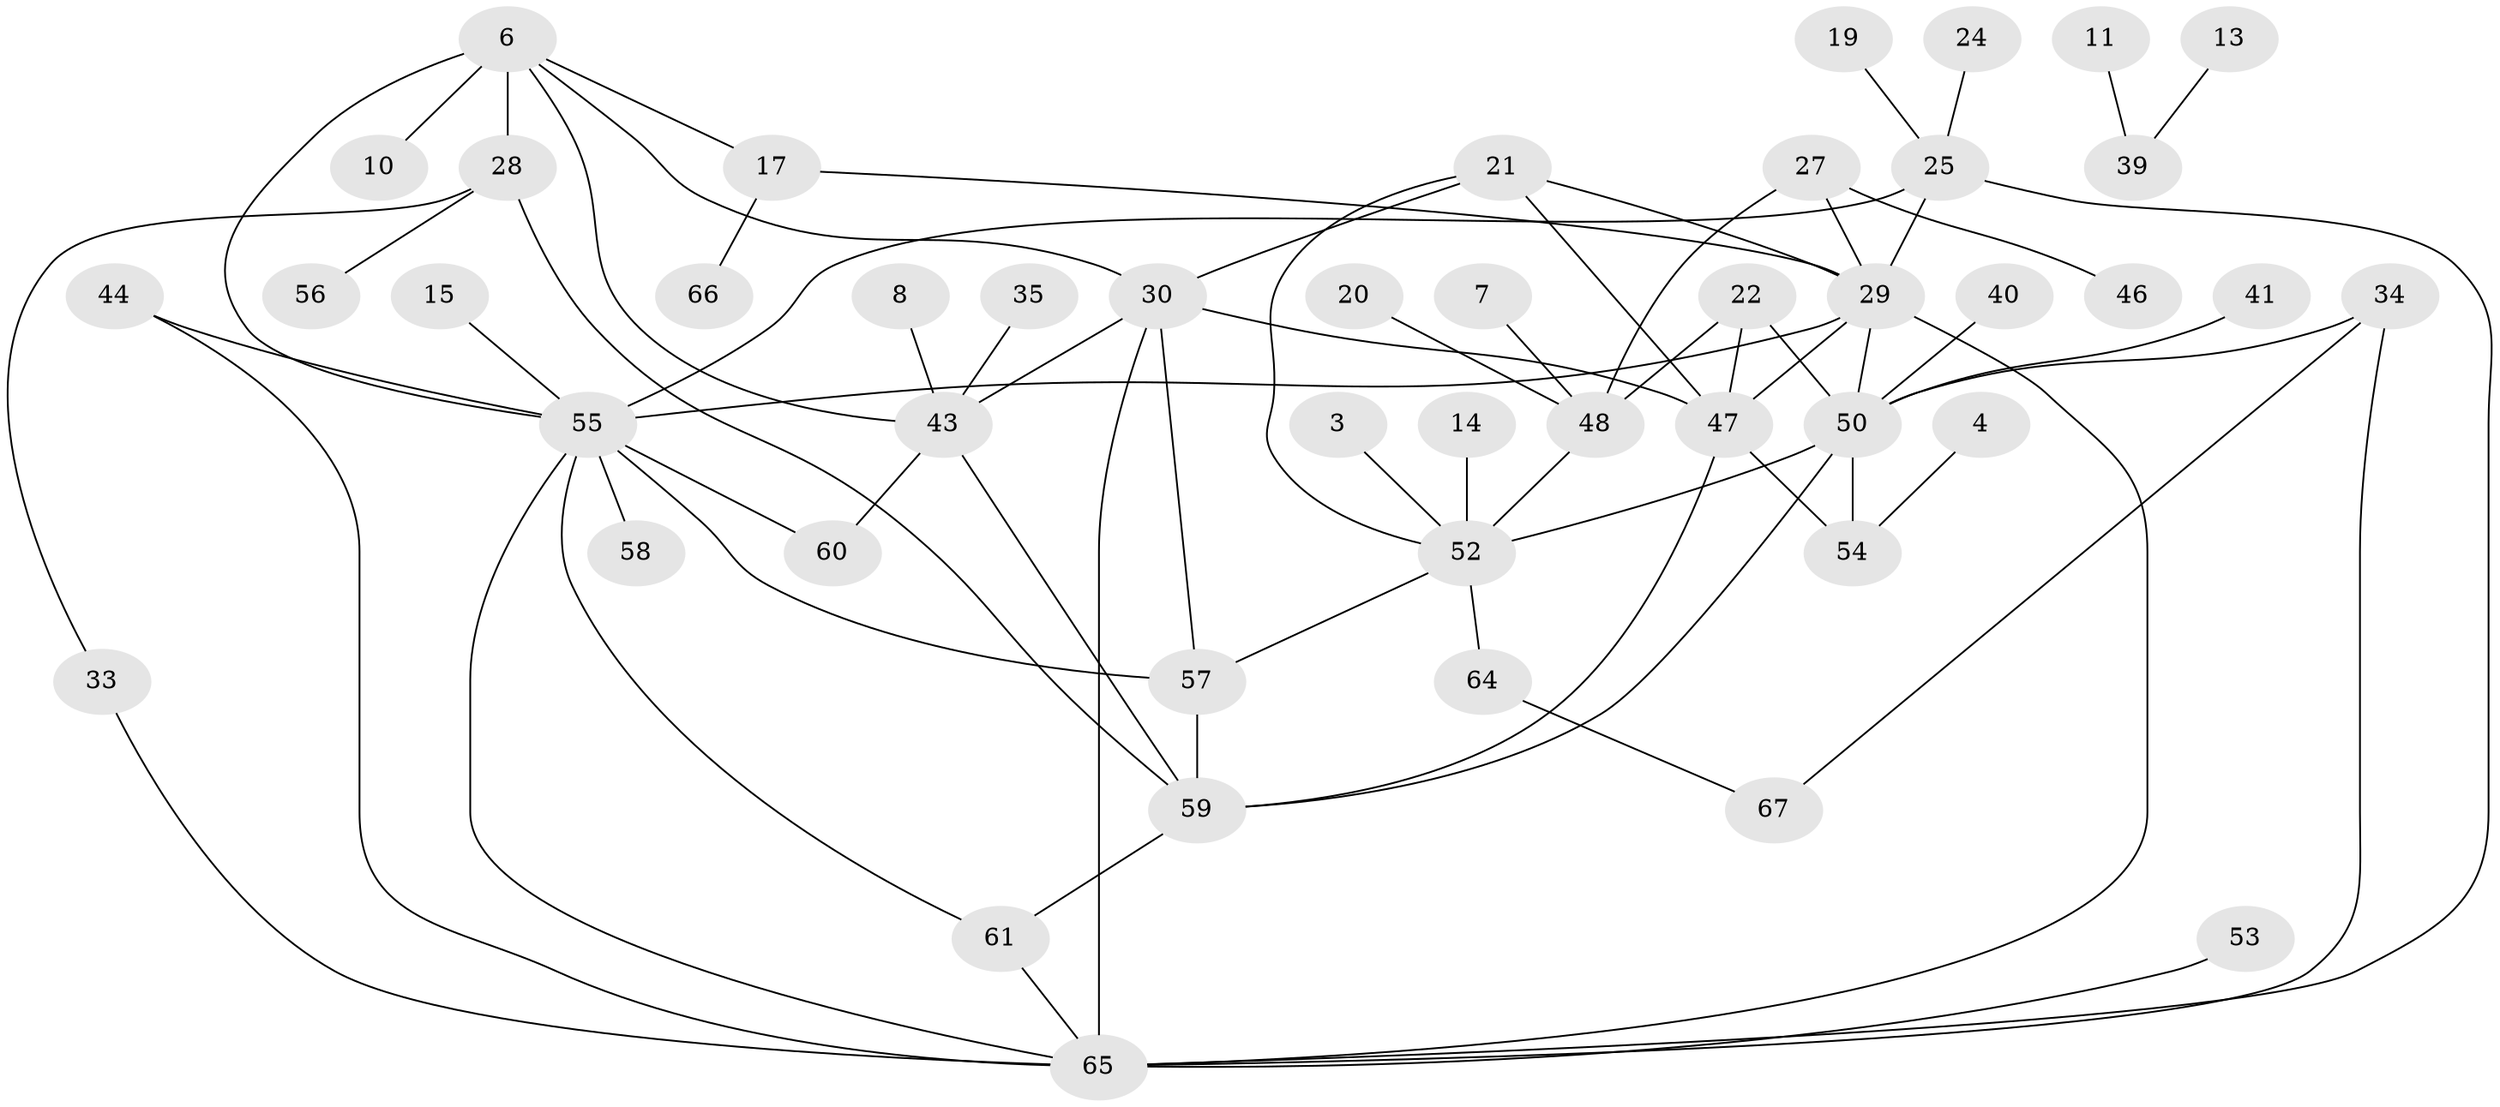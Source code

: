 // original degree distribution, {1: 0.3308270676691729, 0: 0.11278195488721804, 2: 0.21052631578947367, 8: 0.007518796992481203, 4: 0.09022556390977443, 3: 0.18045112781954886, 6: 0.022556390977443608, 7: 0.015037593984962405, 5: 0.03007518796992481}
// Generated by graph-tools (version 1.1) at 2025/25/03/09/25 03:25:22]
// undirected, 47 vertices, 72 edges
graph export_dot {
graph [start="1"]
  node [color=gray90,style=filled];
  3;
  4;
  6;
  7;
  8;
  10;
  11;
  13;
  14;
  15;
  17;
  19;
  20;
  21;
  22;
  24;
  25;
  27;
  28;
  29;
  30;
  33;
  34;
  35;
  39;
  40;
  41;
  43;
  44;
  46;
  47;
  48;
  50;
  52;
  53;
  54;
  55;
  56;
  57;
  58;
  59;
  60;
  61;
  64;
  65;
  66;
  67;
  3 -- 52 [weight=1.0];
  4 -- 54 [weight=1.0];
  6 -- 10 [weight=1.0];
  6 -- 17 [weight=1.0];
  6 -- 28 [weight=2.0];
  6 -- 30 [weight=1.0];
  6 -- 43 [weight=1.0];
  6 -- 55 [weight=1.0];
  7 -- 48 [weight=1.0];
  8 -- 43 [weight=1.0];
  11 -- 39 [weight=1.0];
  13 -- 39 [weight=1.0];
  14 -- 52 [weight=1.0];
  15 -- 55 [weight=1.0];
  17 -- 29 [weight=1.0];
  17 -- 66 [weight=1.0];
  19 -- 25 [weight=1.0];
  20 -- 48 [weight=1.0];
  21 -- 29 [weight=1.0];
  21 -- 30 [weight=1.0];
  21 -- 47 [weight=1.0];
  21 -- 52 [weight=1.0];
  22 -- 47 [weight=1.0];
  22 -- 48 [weight=1.0];
  22 -- 50 [weight=1.0];
  24 -- 25 [weight=1.0];
  25 -- 29 [weight=1.0];
  25 -- 55 [weight=1.0];
  25 -- 65 [weight=1.0];
  27 -- 29 [weight=1.0];
  27 -- 46 [weight=1.0];
  27 -- 48 [weight=1.0];
  28 -- 33 [weight=1.0];
  28 -- 56 [weight=1.0];
  28 -- 59 [weight=1.0];
  29 -- 47 [weight=1.0];
  29 -- 50 [weight=1.0];
  29 -- 55 [weight=1.0];
  29 -- 65 [weight=1.0];
  30 -- 43 [weight=1.0];
  30 -- 47 [weight=1.0];
  30 -- 57 [weight=1.0];
  30 -- 65 [weight=1.0];
  33 -- 65 [weight=1.0];
  34 -- 50 [weight=1.0];
  34 -- 65 [weight=1.0];
  34 -- 67 [weight=1.0];
  35 -- 43 [weight=1.0];
  40 -- 50 [weight=1.0];
  41 -- 50 [weight=1.0];
  43 -- 59 [weight=1.0];
  43 -- 60 [weight=1.0];
  44 -- 55 [weight=1.0];
  44 -- 65 [weight=1.0];
  47 -- 54 [weight=1.0];
  47 -- 59 [weight=1.0];
  48 -- 52 [weight=1.0];
  50 -- 52 [weight=1.0];
  50 -- 54 [weight=1.0];
  50 -- 59 [weight=1.0];
  52 -- 57 [weight=1.0];
  52 -- 64 [weight=1.0];
  53 -- 65 [weight=1.0];
  55 -- 57 [weight=1.0];
  55 -- 58 [weight=1.0];
  55 -- 60 [weight=1.0];
  55 -- 61 [weight=1.0];
  55 -- 65 [weight=1.0];
  57 -- 59 [weight=1.0];
  59 -- 61 [weight=1.0];
  61 -- 65 [weight=1.0];
  64 -- 67 [weight=1.0];
}
